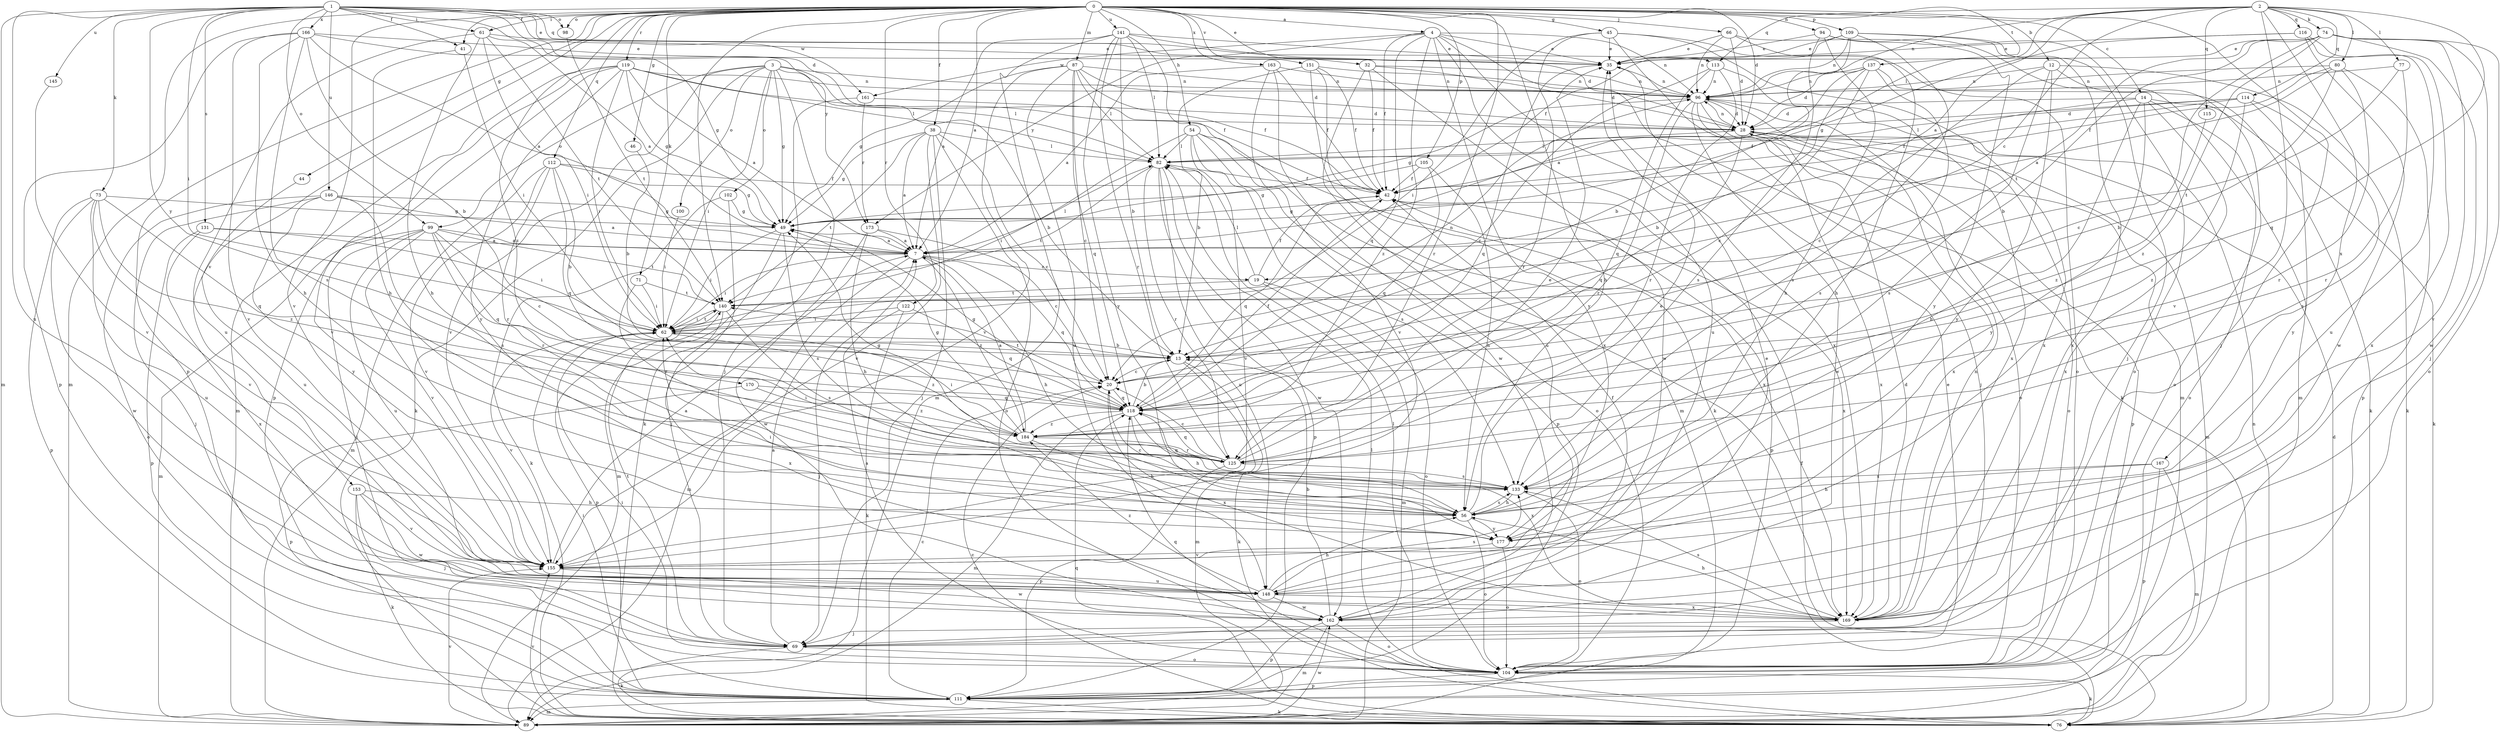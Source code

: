strict digraph  {
0;
1;
2;
3;
4;
7;
12;
13;
14;
19;
20;
28;
32;
35;
38;
41;
42;
44;
45;
46;
49;
54;
56;
61;
62;
66;
69;
71;
73;
74;
76;
77;
80;
82;
87;
89;
94;
96;
98;
99;
100;
102;
104;
105;
109;
111;
112;
113;
114;
115;
116;
118;
119;
122;
125;
131;
133;
137;
140;
141;
145;
146;
148;
151;
153;
155;
161;
162;
163;
166;
167;
169;
170;
173;
177;
184;
0 -> 4  [label=a];
0 -> 7  [label=a];
0 -> 12  [label=b];
0 -> 14  [label=c];
0 -> 28  [label=d];
0 -> 32  [label=e];
0 -> 38  [label=f];
0 -> 41  [label=f];
0 -> 44  [label=g];
0 -> 45  [label=g];
0 -> 46  [label=g];
0 -> 54  [label=h];
0 -> 56  [label=h];
0 -> 61  [label=i];
0 -> 66  [label=j];
0 -> 69  [label=j];
0 -> 71  [label=k];
0 -> 87  [label=m];
0 -> 89  [label=m];
0 -> 94  [label=n];
0 -> 98  [label=o];
0 -> 105  [label=p];
0 -> 109  [label=p];
0 -> 111  [label=p];
0 -> 112  [label=q];
0 -> 119  [label=r];
0 -> 122  [label=r];
0 -> 125  [label=r];
0 -> 137  [label=t];
0 -> 140  [label=t];
0 -> 141  [label=u];
0 -> 151  [label=v];
0 -> 153  [label=v];
0 -> 155  [label=v];
0 -> 163  [label=x];
0 -> 184  [label=z];
1 -> 28  [label=d];
1 -> 35  [label=e];
1 -> 41  [label=f];
1 -> 61  [label=i];
1 -> 62  [label=i];
1 -> 73  [label=k];
1 -> 89  [label=m];
1 -> 98  [label=o];
1 -> 99  [label=o];
1 -> 113  [label=q];
1 -> 131  [label=s];
1 -> 145  [label=u];
1 -> 146  [label=u];
1 -> 148  [label=u];
1 -> 161  [label=w];
1 -> 166  [label=x];
1 -> 170  [label=y];
1 -> 173  [label=y];
2 -> 7  [label=a];
2 -> 19  [label=c];
2 -> 74  [label=k];
2 -> 77  [label=l];
2 -> 80  [label=l];
2 -> 82  [label=l];
2 -> 96  [label=n];
2 -> 113  [label=q];
2 -> 114  [label=q];
2 -> 115  [label=q];
2 -> 116  [label=q];
2 -> 118  [label=q];
2 -> 155  [label=v];
2 -> 167  [label=x];
3 -> 13  [label=b];
3 -> 49  [label=g];
3 -> 62  [label=i];
3 -> 69  [label=j];
3 -> 76  [label=k];
3 -> 82  [label=l];
3 -> 96  [label=n];
3 -> 99  [label=o];
3 -> 100  [label=o];
3 -> 102  [label=o];
3 -> 155  [label=v];
4 -> 35  [label=e];
4 -> 42  [label=f];
4 -> 76  [label=k];
4 -> 96  [label=n];
4 -> 118  [label=q];
4 -> 148  [label=u];
4 -> 161  [label=w];
4 -> 169  [label=x];
4 -> 173  [label=y];
4 -> 177  [label=y];
4 -> 184  [label=z];
7 -> 19  [label=c];
7 -> 56  [label=h];
7 -> 62  [label=i];
7 -> 82  [label=l];
7 -> 89  [label=m];
7 -> 118  [label=q];
7 -> 184  [label=z];
12 -> 20  [label=c];
12 -> 76  [label=k];
12 -> 96  [label=n];
12 -> 104  [label=o];
12 -> 133  [label=s];
12 -> 177  [label=y];
13 -> 20  [label=c];
13 -> 76  [label=k];
13 -> 89  [label=m];
14 -> 28  [label=d];
14 -> 42  [label=f];
14 -> 56  [label=h];
14 -> 76  [label=k];
14 -> 104  [label=o];
14 -> 169  [label=x];
14 -> 177  [label=y];
19 -> 42  [label=f];
19 -> 82  [label=l];
19 -> 89  [label=m];
19 -> 104  [label=o];
19 -> 140  [label=t];
20 -> 118  [label=q];
20 -> 140  [label=t];
20 -> 169  [label=x];
28 -> 82  [label=l];
28 -> 89  [label=m];
28 -> 96  [label=n];
28 -> 104  [label=o];
28 -> 111  [label=p];
28 -> 118  [label=q];
28 -> 169  [label=x];
32 -> 28  [label=d];
32 -> 42  [label=f];
32 -> 96  [label=n];
32 -> 148  [label=u];
32 -> 162  [label=w];
35 -> 96  [label=n];
35 -> 118  [label=q];
38 -> 7  [label=a];
38 -> 20  [label=c];
38 -> 49  [label=g];
38 -> 69  [label=j];
38 -> 82  [label=l];
38 -> 104  [label=o];
38 -> 140  [label=t];
38 -> 155  [label=v];
41 -> 56  [label=h];
41 -> 62  [label=i];
42 -> 49  [label=g];
42 -> 111  [label=p];
42 -> 118  [label=q];
42 -> 169  [label=x];
44 -> 148  [label=u];
45 -> 35  [label=e];
45 -> 62  [label=i];
45 -> 89  [label=m];
45 -> 104  [label=o];
45 -> 125  [label=r];
45 -> 169  [label=x];
46 -> 13  [label=b];
49 -> 7  [label=a];
49 -> 62  [label=i];
49 -> 89  [label=m];
49 -> 133  [label=s];
54 -> 62  [label=i];
54 -> 82  [label=l];
54 -> 104  [label=o];
54 -> 111  [label=p];
54 -> 133  [label=s];
54 -> 155  [label=v];
54 -> 169  [label=x];
56 -> 20  [label=c];
56 -> 35  [label=e];
56 -> 104  [label=o];
56 -> 133  [label=s];
56 -> 177  [label=y];
61 -> 7  [label=a];
61 -> 35  [label=e];
61 -> 56  [label=h];
61 -> 62  [label=i];
61 -> 140  [label=t];
61 -> 148  [label=u];
62 -> 13  [label=b];
62 -> 96  [label=n];
62 -> 140  [label=t];
62 -> 155  [label=v];
62 -> 184  [label=z];
66 -> 28  [label=d];
66 -> 35  [label=e];
66 -> 56  [label=h];
66 -> 96  [label=n];
66 -> 177  [label=y];
69 -> 7  [label=a];
69 -> 76  [label=k];
69 -> 104  [label=o];
69 -> 140  [label=t];
71 -> 62  [label=i];
71 -> 125  [label=r];
71 -> 140  [label=t];
73 -> 49  [label=g];
73 -> 111  [label=p];
73 -> 118  [label=q];
73 -> 148  [label=u];
73 -> 155  [label=v];
73 -> 162  [label=w];
73 -> 184  [label=z];
74 -> 13  [label=b];
74 -> 20  [label=c];
74 -> 35  [label=e];
74 -> 69  [label=j];
74 -> 104  [label=o];
74 -> 140  [label=t];
74 -> 155  [label=v];
74 -> 162  [label=w];
74 -> 184  [label=z];
76 -> 20  [label=c];
76 -> 28  [label=d];
76 -> 42  [label=f];
76 -> 82  [label=l];
76 -> 96  [label=n];
76 -> 118  [label=q];
76 -> 155  [label=v];
77 -> 96  [label=n];
77 -> 125  [label=r];
77 -> 140  [label=t];
80 -> 7  [label=a];
80 -> 13  [label=b];
80 -> 42  [label=f];
80 -> 96  [label=n];
80 -> 111  [label=p];
80 -> 125  [label=r];
82 -> 42  [label=f];
82 -> 111  [label=p];
82 -> 125  [label=r];
82 -> 140  [label=t];
82 -> 148  [label=u];
82 -> 162  [label=w];
87 -> 20  [label=c];
87 -> 28  [label=d];
87 -> 42  [label=f];
87 -> 49  [label=g];
87 -> 82  [label=l];
87 -> 96  [label=n];
87 -> 118  [label=q];
87 -> 148  [label=u];
87 -> 155  [label=v];
89 -> 155  [label=v];
89 -> 162  [label=w];
94 -> 35  [label=e];
94 -> 56  [label=h];
94 -> 89  [label=m];
94 -> 104  [label=o];
94 -> 133  [label=s];
96 -> 28  [label=d];
96 -> 49  [label=g];
96 -> 69  [label=j];
96 -> 104  [label=o];
96 -> 125  [label=r];
96 -> 162  [label=w];
96 -> 169  [label=x];
98 -> 140  [label=t];
99 -> 7  [label=a];
99 -> 20  [label=c];
99 -> 69  [label=j];
99 -> 89  [label=m];
99 -> 118  [label=q];
99 -> 125  [label=r];
99 -> 140  [label=t];
99 -> 148  [label=u];
99 -> 155  [label=v];
100 -> 62  [label=i];
102 -> 49  [label=g];
102 -> 69  [label=j];
102 -> 76  [label=k];
104 -> 7  [label=a];
104 -> 35  [label=e];
104 -> 62  [label=i];
104 -> 76  [label=k];
104 -> 82  [label=l];
104 -> 111  [label=p];
104 -> 118  [label=q];
105 -> 42  [label=f];
105 -> 49  [label=g];
105 -> 56  [label=h];
105 -> 118  [label=q];
109 -> 13  [label=b];
109 -> 35  [label=e];
109 -> 42  [label=f];
109 -> 69  [label=j];
109 -> 96  [label=n];
109 -> 133  [label=s];
109 -> 169  [label=x];
111 -> 20  [label=c];
111 -> 62  [label=i];
111 -> 76  [label=k];
111 -> 89  [label=m];
112 -> 13  [label=b];
112 -> 42  [label=f];
112 -> 49  [label=g];
112 -> 89  [label=m];
112 -> 118  [label=q];
112 -> 125  [label=r];
112 -> 155  [label=v];
113 -> 20  [label=c];
113 -> 96  [label=n];
113 -> 118  [label=q];
113 -> 125  [label=r];
113 -> 169  [label=x];
114 -> 28  [label=d];
114 -> 42  [label=f];
114 -> 82  [label=l];
114 -> 133  [label=s];
114 -> 177  [label=y];
114 -> 184  [label=z];
115 -> 184  [label=z];
116 -> 35  [label=e];
116 -> 49  [label=g];
116 -> 148  [label=u];
116 -> 162  [label=w];
116 -> 169  [label=x];
118 -> 13  [label=b];
118 -> 42  [label=f];
118 -> 49  [label=g];
118 -> 56  [label=h];
118 -> 89  [label=m];
118 -> 169  [label=x];
118 -> 184  [label=z];
119 -> 7  [label=a];
119 -> 42  [label=f];
119 -> 49  [label=g];
119 -> 62  [label=i];
119 -> 82  [label=l];
119 -> 89  [label=m];
119 -> 96  [label=n];
119 -> 111  [label=p];
119 -> 155  [label=v];
119 -> 177  [label=y];
122 -> 62  [label=i];
122 -> 69  [label=j];
122 -> 76  [label=k];
122 -> 118  [label=q];
125 -> 20  [label=c];
125 -> 35  [label=e];
125 -> 49  [label=g];
125 -> 62  [label=i];
125 -> 111  [label=p];
125 -> 118  [label=q];
125 -> 133  [label=s];
131 -> 7  [label=a];
131 -> 62  [label=i];
131 -> 111  [label=p];
131 -> 169  [label=x];
133 -> 56  [label=h];
133 -> 104  [label=o];
133 -> 118  [label=q];
137 -> 7  [label=a];
137 -> 13  [label=b];
137 -> 20  [label=c];
137 -> 28  [label=d];
137 -> 76  [label=k];
137 -> 96  [label=n];
137 -> 133  [label=s];
140 -> 62  [label=i];
140 -> 111  [label=p];
140 -> 133  [label=s];
140 -> 169  [label=x];
141 -> 7  [label=a];
141 -> 13  [label=b];
141 -> 28  [label=d];
141 -> 35  [label=e];
141 -> 82  [label=l];
141 -> 89  [label=m];
141 -> 125  [label=r];
141 -> 169  [label=x];
141 -> 177  [label=y];
145 -> 155  [label=v];
146 -> 7  [label=a];
146 -> 49  [label=g];
146 -> 69  [label=j];
146 -> 104  [label=o];
146 -> 133  [label=s];
146 -> 177  [label=y];
148 -> 42  [label=f];
148 -> 56  [label=h];
148 -> 133  [label=s];
148 -> 162  [label=w];
148 -> 169  [label=x];
148 -> 184  [label=z];
151 -> 13  [label=b];
151 -> 42  [label=f];
151 -> 76  [label=k];
151 -> 89  [label=m];
151 -> 96  [label=n];
153 -> 56  [label=h];
153 -> 69  [label=j];
153 -> 76  [label=k];
153 -> 155  [label=v];
153 -> 162  [label=w];
155 -> 7  [label=a];
155 -> 148  [label=u];
155 -> 162  [label=w];
161 -> 28  [label=d];
161 -> 76  [label=k];
161 -> 173  [label=r];
162 -> 13  [label=b];
162 -> 35  [label=e];
162 -> 89  [label=m];
162 -> 104  [label=o];
162 -> 111  [label=p];
163 -> 7  [label=a];
163 -> 42  [label=f];
163 -> 96  [label=n];
163 -> 155  [label=v];
163 -> 162  [label=w];
166 -> 7  [label=a];
166 -> 13  [label=b];
166 -> 35  [label=e];
166 -> 49  [label=g];
166 -> 56  [label=h];
166 -> 111  [label=p];
166 -> 133  [label=s];
166 -> 155  [label=v];
167 -> 56  [label=h];
167 -> 89  [label=m];
167 -> 111  [label=p];
167 -> 133  [label=s];
169 -> 28  [label=d];
169 -> 56  [label=h];
169 -> 69  [label=j];
169 -> 96  [label=n];
169 -> 133  [label=s];
170 -> 111  [label=p];
170 -> 118  [label=q];
170 -> 184  [label=z];
173 -> 7  [label=a];
173 -> 20  [label=c];
173 -> 56  [label=h];
173 -> 162  [label=w];
177 -> 62  [label=i];
177 -> 104  [label=o];
177 -> 155  [label=v];
184 -> 7  [label=a];
184 -> 49  [label=g];
184 -> 56  [label=h];
184 -> 62  [label=i];
184 -> 125  [label=r];
}
